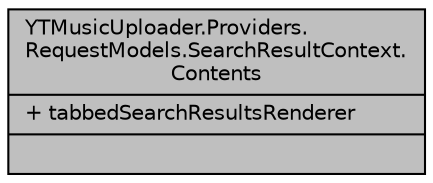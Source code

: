 digraph "YTMusicUploader.Providers.RequestModels.SearchResultContext.Contents"
{
 // LATEX_PDF_SIZE
  edge [fontname="Helvetica",fontsize="10",labelfontname="Helvetica",labelfontsize="10"];
  node [fontname="Helvetica",fontsize="10",shape=record];
  Node1 [label="{YTMusicUploader.Providers.\lRequestModels.SearchResultContext.\lContents\n|+ tabbedSearchResultsRenderer\l|}",height=0.2,width=0.4,color="black", fillcolor="grey75", style="filled", fontcolor="black",tooltip=" "];
}
